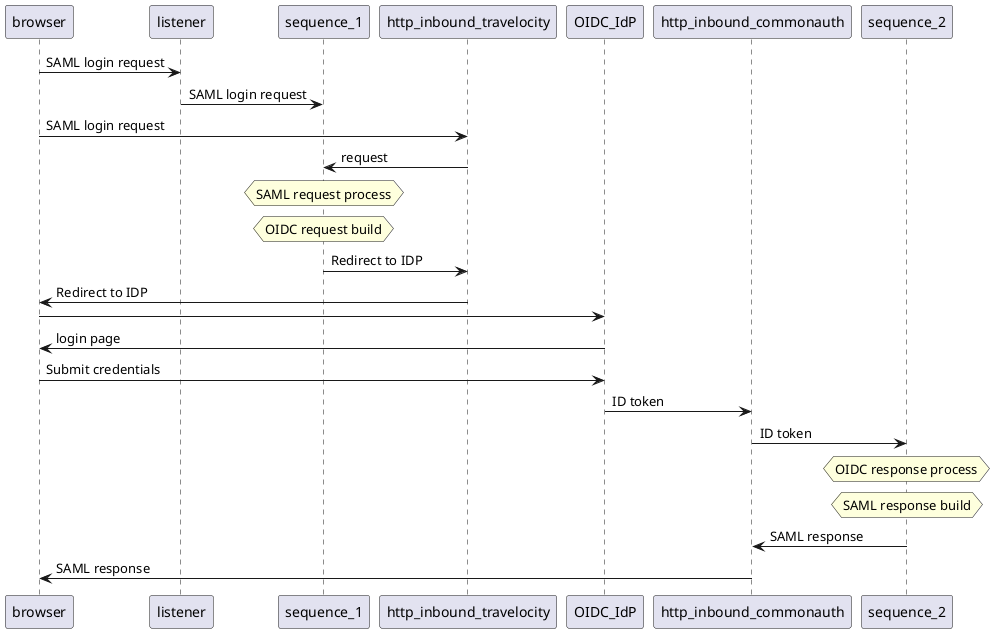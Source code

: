 @startuml

browser -> listener : SAML login request
listener -> sequence_1 : SAML login request



browser -> http_inbound_travelocity : SAML login request
http_inbound_travelocity -> sequence_1 : request

hnote over sequence_1 : SAML request process
hnote over sequence_1 : OIDC request build
sequence_1 -> http_inbound_travelocity : Redirect to IDP
http_inbound_travelocity -> browser : Redirect to IDP

browser -> OIDC_IdP
OIDC_IdP -> browser : login page
browser -> OIDC_IdP : Submit credentials

OIDC_IdP -> http_inbound_commonauth : ID token
http_inbound_commonauth -> sequence_2 : ID token


hnote over sequence_2 : OIDC response process
hnote over sequence_2 : SAML response build

sequence_2 -> http_inbound_commonauth : SAML response
http_inbound_commonauth -> browser : SAML response
@enduml
